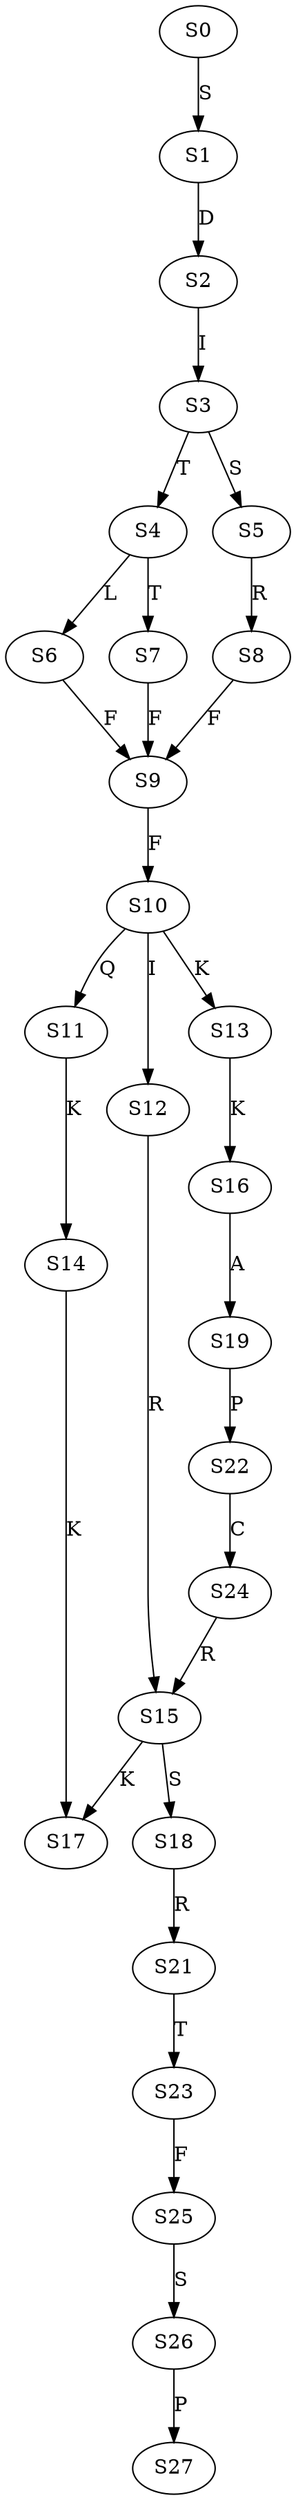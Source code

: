 strict digraph  {
	S0 -> S1 [ label = S ];
	S1 -> S2 [ label = D ];
	S2 -> S3 [ label = I ];
	S3 -> S4 [ label = T ];
	S3 -> S5 [ label = S ];
	S4 -> S6 [ label = L ];
	S4 -> S7 [ label = T ];
	S5 -> S8 [ label = R ];
	S6 -> S9 [ label = F ];
	S7 -> S9 [ label = F ];
	S8 -> S9 [ label = F ];
	S9 -> S10 [ label = F ];
	S10 -> S11 [ label = Q ];
	S10 -> S12 [ label = I ];
	S10 -> S13 [ label = K ];
	S11 -> S14 [ label = K ];
	S12 -> S15 [ label = R ];
	S13 -> S16 [ label = K ];
	S14 -> S17 [ label = K ];
	S15 -> S17 [ label = K ];
	S15 -> S18 [ label = S ];
	S16 -> S19 [ label = A ];
	S18 -> S21 [ label = R ];
	S19 -> S22 [ label = P ];
	S21 -> S23 [ label = T ];
	S22 -> S24 [ label = C ];
	S23 -> S25 [ label = F ];
	S24 -> S15 [ label = R ];
	S25 -> S26 [ label = S ];
	S26 -> S27 [ label = P ];
}
